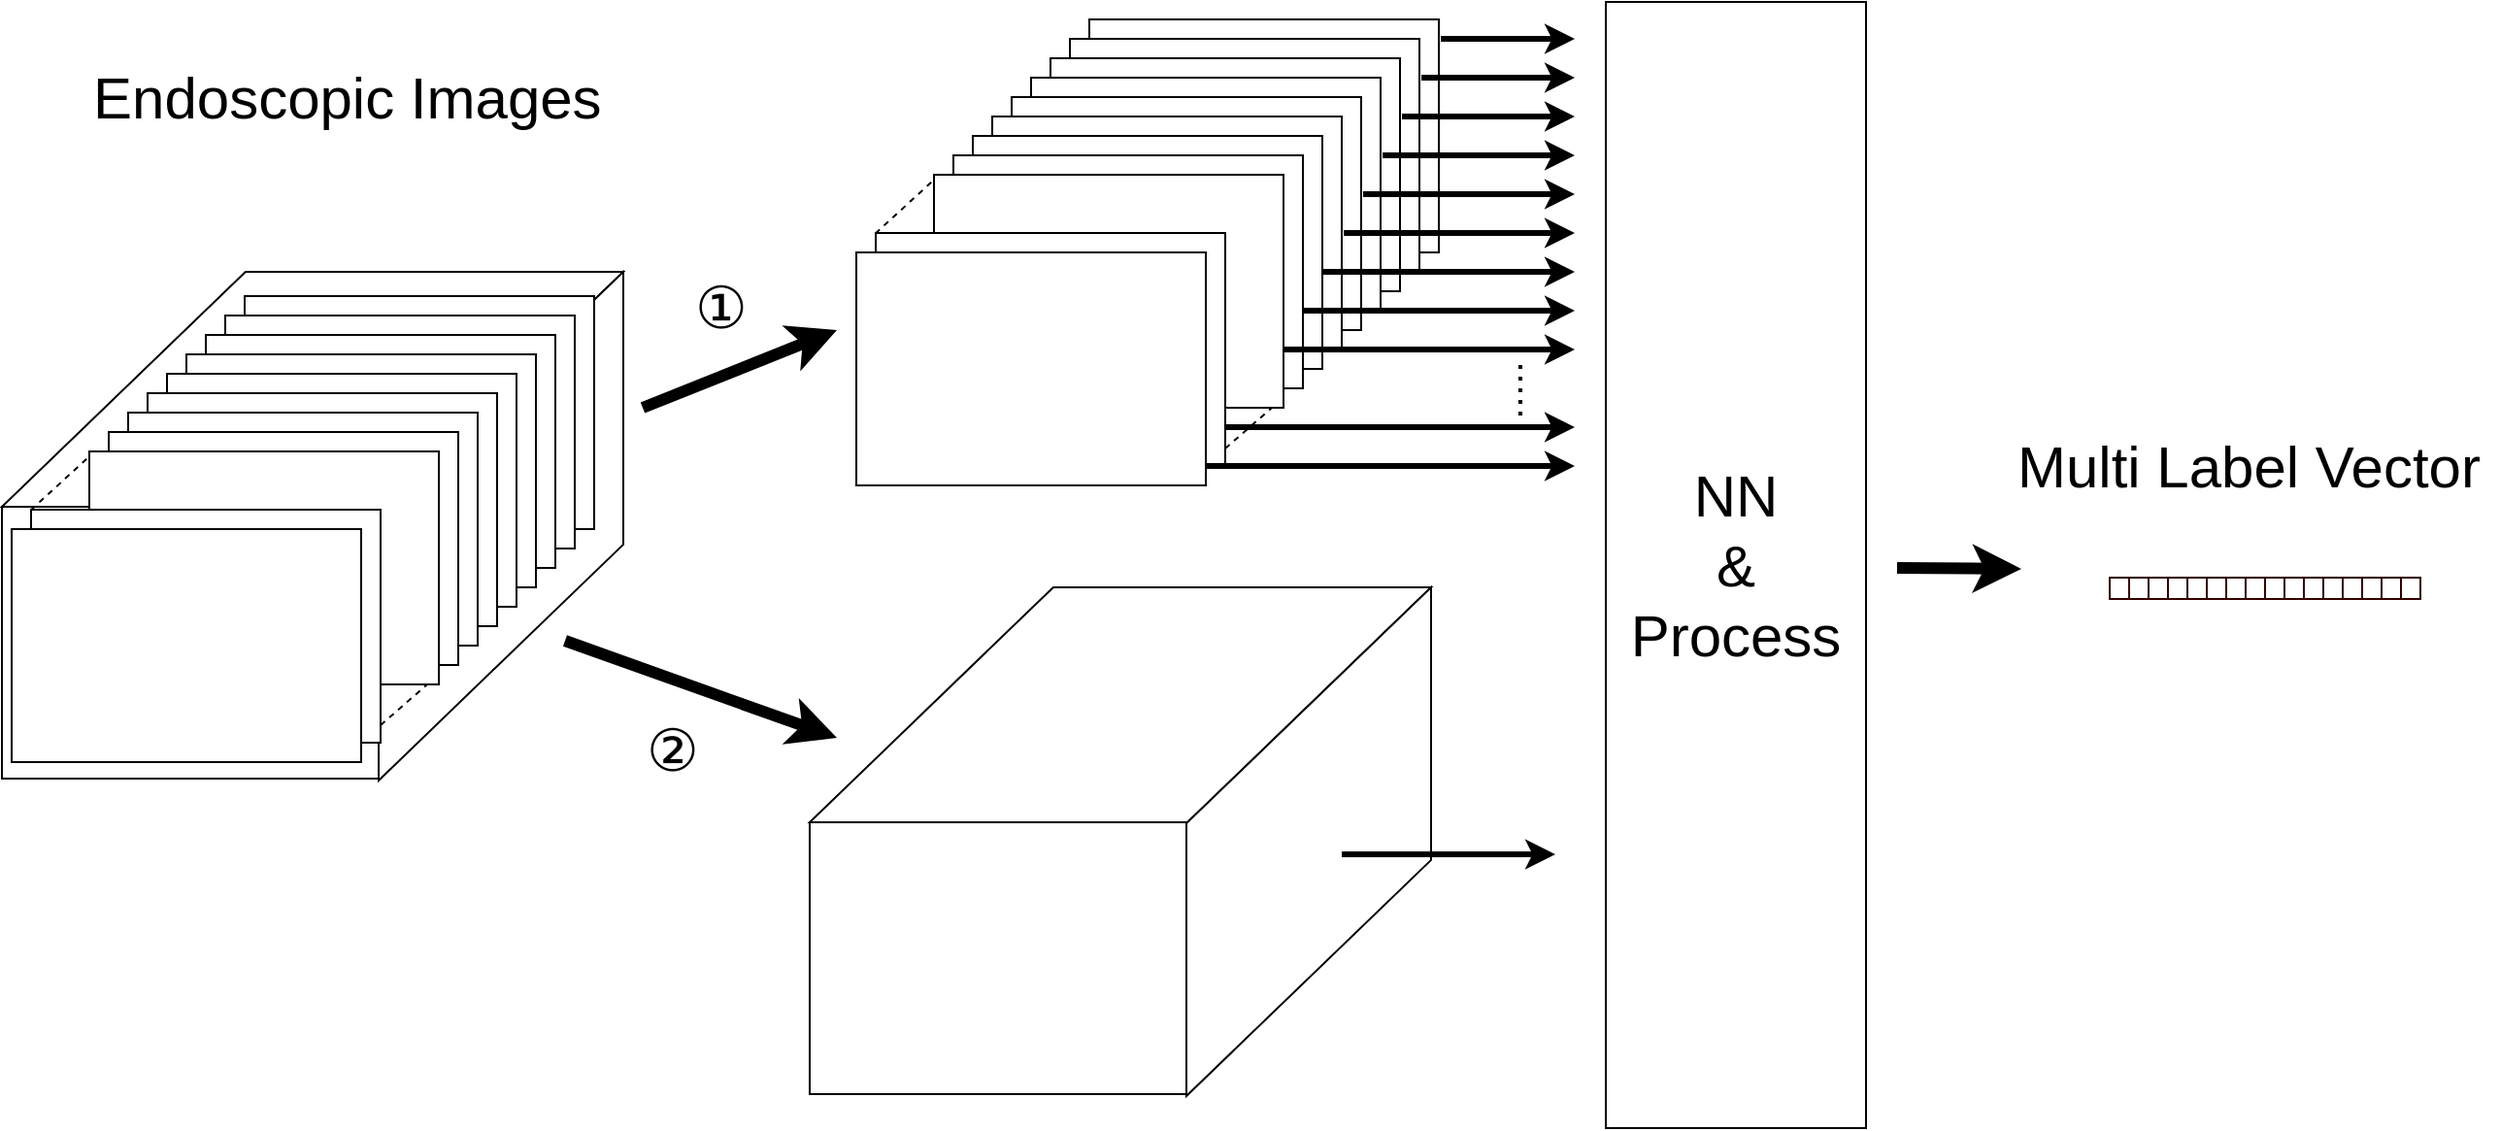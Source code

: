 <mxfile version="12.4.9" type="device"><diagram id="LJlvn_eN7_B9yyw2BRqZ" name="Page-1"><mxGraphModel dx="1202" dy="1225" grid="1" gridSize="10" guides="1" tooltips="1" connect="1" arrows="1" fold="1" page="1" pageScale="1" pageWidth="827" pageHeight="1169" math="0" shadow="0"><root><mxCell id="0"/><mxCell id="1" parent="0"/><mxCell id="wsB86Zvu5WprsDZRKFzO-258" value="" style="rounded=0;whiteSpace=wrap;html=1;" vertex="1" parent="1"><mxGeometry x="640" y="100" width="180" height="120" as="geometry"/></mxCell><mxCell id="wsB86Zvu5WprsDZRKFzO-259" value="" style="rounded=0;whiteSpace=wrap;html=1;" vertex="1" parent="1"><mxGeometry x="630" y="110" width="180" height="120" as="geometry"/></mxCell><mxCell id="wsB86Zvu5WprsDZRKFzO-260" value="" style="endArrow=none;dashed=1;html=1;exitX=0.996;exitY=0.003;exitDx=0;exitDy=0;exitPerimeter=0;" edge="1" parent="1" source="wsB86Zvu5WprsDZRKFzO-270"><mxGeometry width="50" height="50" relative="1" as="geometry"><mxPoint x="720" y="303" as="sourcePoint"/><mxPoint x="740" y="180" as="targetPoint"/></mxGeometry></mxCell><mxCell id="wsB86Zvu5WprsDZRKFzO-261" value="" style="rounded=0;whiteSpace=wrap;html=1;" vertex="1" parent="1"><mxGeometry x="620" y="120" width="180" height="120" as="geometry"/></mxCell><mxCell id="wsB86Zvu5WprsDZRKFzO-262" value="" style="rounded=0;whiteSpace=wrap;html=1;" vertex="1" parent="1"><mxGeometry x="610" y="130" width="180" height="120" as="geometry"/></mxCell><mxCell id="wsB86Zvu5WprsDZRKFzO-263" value="" style="rounded=0;whiteSpace=wrap;html=1;" vertex="1" parent="1"><mxGeometry x="600" y="140" width="180" height="120" as="geometry"/></mxCell><mxCell id="wsB86Zvu5WprsDZRKFzO-264" value="" style="rounded=0;whiteSpace=wrap;html=1;" vertex="1" parent="1"><mxGeometry x="590" y="150" width="180" height="120" as="geometry"/></mxCell><mxCell id="wsB86Zvu5WprsDZRKFzO-265" value="" style="rounded=0;whiteSpace=wrap;html=1;" vertex="1" parent="1"><mxGeometry x="580" y="160" width="180" height="120" as="geometry"/></mxCell><mxCell id="wsB86Zvu5WprsDZRKFzO-266" value="" style="rounded=0;whiteSpace=wrap;html=1;" vertex="1" parent="1"><mxGeometry x="570" y="170" width="180" height="120" as="geometry"/></mxCell><mxCell id="wsB86Zvu5WprsDZRKFzO-267" value="" style="rounded=0;whiteSpace=wrap;html=1;" vertex="1" parent="1"><mxGeometry x="560" y="180" width="180" height="120" as="geometry"/></mxCell><mxCell id="wsB86Zvu5WprsDZRKFzO-268" value="" style="endArrow=none;dashed=1;html=1;exitX=0.977;exitY=0.936;exitDx=0;exitDy=0;exitPerimeter=0;" edge="1" parent="1"><mxGeometry width="50" height="50" relative="1" as="geometry"><mxPoint x="710" y="321" as="sourcePoint"/><mxPoint x="734" y="300" as="targetPoint"/></mxGeometry></mxCell><mxCell id="wsB86Zvu5WprsDZRKFzO-269" value="" style="endArrow=none;dashed=1;html=1;exitX=-0.001;exitY=0.002;exitDx=0;exitDy=0;exitPerimeter=0;entryX=0.002;entryY=0.019;entryDx=0;entryDy=0;entryPerimeter=0;" edge="1" parent="1" source="wsB86Zvu5WprsDZRKFzO-270" target="wsB86Zvu5WprsDZRKFzO-267"><mxGeometry width="50" height="50" relative="1" as="geometry"><mxPoint x="719" y="220" as="sourcePoint"/><mxPoint x="750" y="190" as="targetPoint"/></mxGeometry></mxCell><mxCell id="wsB86Zvu5WprsDZRKFzO-270" value="" style="rounded=0;whiteSpace=wrap;html=1;" vertex="1" parent="1"><mxGeometry x="530" y="210" width="180" height="120" as="geometry"/></mxCell><mxCell id="wsB86Zvu5WprsDZRKFzO-271" value="" style="rounded=0;whiteSpace=wrap;html=1;" vertex="1" parent="1"><mxGeometry x="520" y="220" width="180" height="120" as="geometry"/></mxCell><mxCell id="wsB86Zvu5WprsDZRKFzO-272" value="&lt;font style=&quot;font-size: 30px&quot;&gt;Endoscopic Images&lt;/font&gt;" style="text;html=1;resizable=0;points=[];autosize=1;align=left;verticalAlign=top;spacingTop=-4;" vertex="1" parent="1"><mxGeometry x="125" y="120" width="280" height="20" as="geometry"/></mxCell><mxCell id="wsB86Zvu5WprsDZRKFzO-276" value="" style="endArrow=classic;html=1;strokeWidth=3;" edge="1" parent="1"><mxGeometry width="50" height="50" relative="1" as="geometry"><mxPoint x="700" y="330" as="sourcePoint"/><mxPoint x="890" y="330" as="targetPoint"/></mxGeometry></mxCell><mxCell id="wsB86Zvu5WprsDZRKFzO-277" value="" style="endArrow=classic;html=1;strokeWidth=3;" edge="1" parent="1"><mxGeometry width="50" height="50" relative="1" as="geometry"><mxPoint x="710" y="310" as="sourcePoint"/><mxPoint x="890" y="310" as="targetPoint"/></mxGeometry></mxCell><mxCell id="wsB86Zvu5WprsDZRKFzO-278" value="" style="endArrow=classic;html=1;strokeWidth=3;" edge="1" parent="1"><mxGeometry width="50" height="50" relative="1" as="geometry"><mxPoint x="740" y="270" as="sourcePoint"/><mxPoint x="890" y="270" as="targetPoint"/></mxGeometry></mxCell><mxCell id="wsB86Zvu5WprsDZRKFzO-279" value="" style="endArrow=classic;html=1;strokeWidth=3;" edge="1" parent="1"><mxGeometry width="50" height="50" relative="1" as="geometry"><mxPoint x="750" y="250" as="sourcePoint"/><mxPoint x="890" y="250" as="targetPoint"/></mxGeometry></mxCell><mxCell id="wsB86Zvu5WprsDZRKFzO-280" value="" style="endArrow=classic;html=1;strokeWidth=3;" edge="1" parent="1"><mxGeometry width="50" height="50" relative="1" as="geometry"><mxPoint x="760" y="230" as="sourcePoint"/><mxPoint x="890" y="230" as="targetPoint"/></mxGeometry></mxCell><mxCell id="wsB86Zvu5WprsDZRKFzO-281" value="" style="endArrow=classic;html=1;strokeWidth=3;" edge="1" parent="1"><mxGeometry width="50" height="50" relative="1" as="geometry"><mxPoint x="771" y="210" as="sourcePoint"/><mxPoint x="890" y="210" as="targetPoint"/></mxGeometry></mxCell><mxCell id="wsB86Zvu5WprsDZRKFzO-283" value="" style="endArrow=classic;html=1;strokeWidth=3;" edge="1" parent="1"><mxGeometry width="50" height="50" relative="1" as="geometry"><mxPoint x="781" y="190" as="sourcePoint"/><mxPoint x="890" y="190" as="targetPoint"/></mxGeometry></mxCell><mxCell id="wsB86Zvu5WprsDZRKFzO-284" value="" style="endArrow=classic;html=1;strokeWidth=3;" edge="1" parent="1"><mxGeometry width="50" height="50" relative="1" as="geometry"><mxPoint x="791" y="170" as="sourcePoint"/><mxPoint x="890" y="170" as="targetPoint"/></mxGeometry></mxCell><mxCell id="wsB86Zvu5WprsDZRKFzO-285" value="" style="endArrow=classic;html=1;strokeWidth=3;" edge="1" parent="1"><mxGeometry width="50" height="50" relative="1" as="geometry"><mxPoint x="801" y="150" as="sourcePoint"/><mxPoint x="890" y="150" as="targetPoint"/></mxGeometry></mxCell><mxCell id="wsB86Zvu5WprsDZRKFzO-286" value="" style="endArrow=classic;html=1;strokeWidth=3;" edge="1" parent="1"><mxGeometry width="50" height="50" relative="1" as="geometry"><mxPoint x="821" y="110" as="sourcePoint"/><mxPoint x="890" y="110" as="targetPoint"/></mxGeometry></mxCell><mxCell id="wsB86Zvu5WprsDZRKFzO-298" value="" style="endArrow=classic;html=1;strokeWidth=3;" edge="1" parent="1"><mxGeometry width="50" height="50" relative="1" as="geometry"><mxPoint x="811" y="130" as="sourcePoint"/><mxPoint x="890" y="130" as="targetPoint"/></mxGeometry></mxCell><mxCell id="wsB86Zvu5WprsDZRKFzO-299" value="" style="endArrow=none;dashed=1;html=1;strokeWidth=2;dashPattern=1 2;" edge="1" parent="1"><mxGeometry width="50" height="50" relative="1" as="geometry"><mxPoint x="862" y="304" as="sourcePoint"/><mxPoint x="862" y="274" as="targetPoint"/></mxGeometry></mxCell><mxCell id="wsB86Zvu5WprsDZRKFzO-477" value="&lt;font style=&quot;font-size: 30px&quot;&gt;Multi Label Vector&lt;/font&gt;" style="text;html=1;resizable=0;points=[];autosize=1;align=left;verticalAlign=top;spacingTop=-4;" vertex="1" parent="1"><mxGeometry x="1115.5" y="310" width="250" height="20" as="geometry"/></mxCell><mxCell id="wsB86Zvu5WprsDZRKFzO-478" value="" style="rounded=0;whiteSpace=wrap;html=1;" vertex="1" parent="1"><mxGeometry x="80" y="351" width="195" height="140" as="geometry"/></mxCell><mxCell id="wsB86Zvu5WprsDZRKFzO-479" value="" style="shape=parallelogram;perimeter=parallelogramPerimeter;whiteSpace=wrap;html=1;size=0.392;" vertex="1" parent="1"><mxGeometry x="80" y="230" width="320" height="121" as="geometry"/></mxCell><mxCell id="wsB86Zvu5WprsDZRKFzO-480" value="" style="shape=parallelogram;perimeter=parallelogramPerimeter;whiteSpace=wrap;html=1;size=0.464;rotation=-90;direction=west;flipH=1;" vertex="1" parent="1"><mxGeometry x="206" y="298" width="262" height="126" as="geometry"/></mxCell><mxCell id="wsB86Zvu5WprsDZRKFzO-481" value="" style="rounded=0;whiteSpace=wrap;html=1;" vertex="1" parent="1"><mxGeometry x="205" y="242.5" width="180" height="120" as="geometry"/></mxCell><mxCell id="wsB86Zvu5WprsDZRKFzO-482" value="" style="rounded=0;whiteSpace=wrap;html=1;" vertex="1" parent="1"><mxGeometry x="195" y="252.5" width="180" height="120" as="geometry"/></mxCell><mxCell id="wsB86Zvu5WprsDZRKFzO-483" value="" style="endArrow=none;dashed=1;html=1;exitX=0.996;exitY=0.003;exitDx=0;exitDy=0;exitPerimeter=0;" edge="1" parent="1" source="wsB86Zvu5WprsDZRKFzO-493"><mxGeometry width="50" height="50" relative="1" as="geometry"><mxPoint x="285" y="445.5" as="sourcePoint"/><mxPoint x="305" y="322.5" as="targetPoint"/></mxGeometry></mxCell><mxCell id="wsB86Zvu5WprsDZRKFzO-484" value="" style="rounded=0;whiteSpace=wrap;html=1;" vertex="1" parent="1"><mxGeometry x="185" y="262.5" width="180" height="120" as="geometry"/></mxCell><mxCell id="wsB86Zvu5WprsDZRKFzO-485" value="" style="rounded=0;whiteSpace=wrap;html=1;" vertex="1" parent="1"><mxGeometry x="175" y="272.5" width="180" height="120" as="geometry"/></mxCell><mxCell id="wsB86Zvu5WprsDZRKFzO-486" value="" style="rounded=0;whiteSpace=wrap;html=1;" vertex="1" parent="1"><mxGeometry x="165" y="282.5" width="180" height="120" as="geometry"/></mxCell><mxCell id="wsB86Zvu5WprsDZRKFzO-487" value="" style="rounded=0;whiteSpace=wrap;html=1;" vertex="1" parent="1"><mxGeometry x="155" y="292.5" width="180" height="120" as="geometry"/></mxCell><mxCell id="wsB86Zvu5WprsDZRKFzO-488" value="" style="rounded=0;whiteSpace=wrap;html=1;" vertex="1" parent="1"><mxGeometry x="145" y="302.5" width="180" height="120" as="geometry"/></mxCell><mxCell id="wsB86Zvu5WprsDZRKFzO-489" value="" style="rounded=0;whiteSpace=wrap;html=1;" vertex="1" parent="1"><mxGeometry x="135" y="312.5" width="180" height="120" as="geometry"/></mxCell><mxCell id="wsB86Zvu5WprsDZRKFzO-490" value="" style="rounded=0;whiteSpace=wrap;html=1;" vertex="1" parent="1"><mxGeometry x="125" y="322.5" width="180" height="120" as="geometry"/></mxCell><mxCell id="wsB86Zvu5WprsDZRKFzO-491" value="" style="endArrow=none;dashed=1;html=1;exitX=0.977;exitY=0.936;exitDx=0;exitDy=0;exitPerimeter=0;" edge="1" parent="1"><mxGeometry width="50" height="50" relative="1" as="geometry"><mxPoint x="275" y="463.5" as="sourcePoint"/><mxPoint x="299" y="442.5" as="targetPoint"/></mxGeometry></mxCell><mxCell id="wsB86Zvu5WprsDZRKFzO-492" value="" style="endArrow=none;dashed=1;html=1;exitX=-0.001;exitY=0.002;exitDx=0;exitDy=0;exitPerimeter=0;entryX=0.002;entryY=0.019;entryDx=0;entryDy=0;entryPerimeter=0;" edge="1" parent="1" source="wsB86Zvu5WprsDZRKFzO-493" target="wsB86Zvu5WprsDZRKFzO-490"><mxGeometry width="50" height="50" relative="1" as="geometry"><mxPoint x="284" y="362.5" as="sourcePoint"/><mxPoint x="315" y="332.5" as="targetPoint"/></mxGeometry></mxCell><mxCell id="wsB86Zvu5WprsDZRKFzO-493" value="" style="rounded=0;whiteSpace=wrap;html=1;" vertex="1" parent="1"><mxGeometry x="95" y="352.5" width="180" height="120" as="geometry"/></mxCell><mxCell id="wsB86Zvu5WprsDZRKFzO-494" value="" style="rounded=0;whiteSpace=wrap;html=1;" vertex="1" parent="1"><mxGeometry x="85" y="362.5" width="180" height="120" as="geometry"/></mxCell><mxCell id="wsB86Zvu5WprsDZRKFzO-495" value="" style="endArrow=classic;html=1;strokeWidth=6;" edge="1" parent="1"><mxGeometry width="50" height="50" relative="1" as="geometry"><mxPoint x="410" y="300" as="sourcePoint"/><mxPoint x="510" y="260" as="targetPoint"/></mxGeometry></mxCell><mxCell id="wsB86Zvu5WprsDZRKFzO-496" value="" style="endArrow=classic;html=1;strokeWidth=6;" edge="1" parent="1"><mxGeometry width="50" height="50" relative="1" as="geometry"><mxPoint x="1056" y="382.5" as="sourcePoint"/><mxPoint x="1120" y="383" as="targetPoint"/></mxGeometry></mxCell><mxCell id="wsB86Zvu5WprsDZRKFzO-497" value="" style="rounded=0;whiteSpace=wrap;html=1;strokeColor=#330000;fillColor=#FFFFFF;" vertex="1" parent="1"><mxGeometry x="1165.5" y="387.5" width="10" height="11" as="geometry"/></mxCell><mxCell id="wsB86Zvu5WprsDZRKFzO-498" value="" style="rounded=0;whiteSpace=wrap;html=1;strokeColor=#330000;fillColor=#FFFFFF;" vertex="1" parent="1"><mxGeometry x="1175.5" y="387.5" width="10" height="11" as="geometry"/></mxCell><mxCell id="wsB86Zvu5WprsDZRKFzO-499" value="" style="rounded=0;whiteSpace=wrap;html=1;strokeColor=#330000;fillColor=#FFFFFF;" vertex="1" parent="1"><mxGeometry x="1185.5" y="387.5" width="10" height="11" as="geometry"/></mxCell><mxCell id="wsB86Zvu5WprsDZRKFzO-500" value="" style="rounded=0;whiteSpace=wrap;html=1;strokeColor=#330000;fillColor=#FFFFFF;" vertex="1" parent="1"><mxGeometry x="1195.5" y="387.5" width="10" height="11" as="geometry"/></mxCell><mxCell id="wsB86Zvu5WprsDZRKFzO-501" value="" style="rounded=0;whiteSpace=wrap;html=1;strokeColor=#330000;fillColor=#FFFFFF;" vertex="1" parent="1"><mxGeometry x="1205.5" y="387.5" width="10" height="11" as="geometry"/></mxCell><mxCell id="wsB86Zvu5WprsDZRKFzO-502" value="" style="rounded=0;whiteSpace=wrap;html=1;strokeColor=#330000;fillColor=#FFFFFF;" vertex="1" parent="1"><mxGeometry x="1215.5" y="387.5" width="10" height="11" as="geometry"/></mxCell><mxCell id="wsB86Zvu5WprsDZRKFzO-503" value="" style="rounded=0;whiteSpace=wrap;html=1;strokeColor=#330000;fillColor=#FFFFFF;" vertex="1" parent="1"><mxGeometry x="1225.5" y="387.5" width="10" height="11" as="geometry"/></mxCell><mxCell id="wsB86Zvu5WprsDZRKFzO-504" value="" style="rounded=0;whiteSpace=wrap;html=1;strokeColor=#330000;fillColor=#FFFFFF;" vertex="1" parent="1"><mxGeometry x="1235.5" y="387.5" width="10" height="11" as="geometry"/></mxCell><mxCell id="wsB86Zvu5WprsDZRKFzO-505" value="" style="rounded=0;whiteSpace=wrap;html=1;strokeColor=#330000;fillColor=#FFFFFF;" vertex="1" parent="1"><mxGeometry x="1245.5" y="387.5" width="10" height="11" as="geometry"/></mxCell><mxCell id="wsB86Zvu5WprsDZRKFzO-506" value="" style="rounded=0;whiteSpace=wrap;html=1;strokeColor=#330000;fillColor=#FFFFFF;" vertex="1" parent="1"><mxGeometry x="1255.5" y="387.5" width="10" height="11" as="geometry"/></mxCell><mxCell id="wsB86Zvu5WprsDZRKFzO-507" value="" style="rounded=0;whiteSpace=wrap;html=1;strokeColor=#330000;fillColor=#FFFFFF;" vertex="1" parent="1"><mxGeometry x="1265.5" y="387.5" width="10" height="11" as="geometry"/></mxCell><mxCell id="wsB86Zvu5WprsDZRKFzO-508" value="" style="rounded=0;whiteSpace=wrap;html=1;strokeColor=#330000;fillColor=#FFFFFF;" vertex="1" parent="1"><mxGeometry x="1275.5" y="387.5" width="10" height="11" as="geometry"/></mxCell><mxCell id="wsB86Zvu5WprsDZRKFzO-509" value="" style="rounded=0;whiteSpace=wrap;html=1;strokeColor=#330000;fillColor=#FFFFFF;" vertex="1" parent="1"><mxGeometry x="1285.5" y="387.5" width="10" height="11" as="geometry"/></mxCell><mxCell id="wsB86Zvu5WprsDZRKFzO-510" value="" style="rounded=0;whiteSpace=wrap;html=1;strokeColor=#330000;fillColor=#FFFFFF;" vertex="1" parent="1"><mxGeometry x="1295.5" y="387.5" width="10" height="11" as="geometry"/></mxCell><mxCell id="wsB86Zvu5WprsDZRKFzO-511" value="" style="rounded=0;whiteSpace=wrap;html=1;strokeColor=#330000;fillColor=#FFFFFF;" vertex="1" parent="1"><mxGeometry x="1305.5" y="387.5" width="10" height="11" as="geometry"/></mxCell><mxCell id="wsB86Zvu5WprsDZRKFzO-512" value="" style="rounded=0;whiteSpace=wrap;html=1;strokeColor=#330000;fillColor=#FFFFFF;" vertex="1" parent="1"><mxGeometry x="1315.5" y="387.5" width="10" height="11" as="geometry"/></mxCell><mxCell id="wsB86Zvu5WprsDZRKFzO-772" value="" style="rounded=0;whiteSpace=wrap;html=1;" vertex="1" parent="1"><mxGeometry x="496" y="513.5" width="195" height="140" as="geometry"/></mxCell><mxCell id="wsB86Zvu5WprsDZRKFzO-773" value="" style="shape=parallelogram;perimeter=parallelogramPerimeter;whiteSpace=wrap;html=1;size=0.392;" vertex="1" parent="1"><mxGeometry x="496" y="392.5" width="320" height="121" as="geometry"/></mxCell><mxCell id="wsB86Zvu5WprsDZRKFzO-774" value="" style="shape=parallelogram;perimeter=parallelogramPerimeter;whiteSpace=wrap;html=1;size=0.464;rotation=-90;direction=west;flipH=1;" vertex="1" parent="1"><mxGeometry x="622" y="460.5" width="262" height="126" as="geometry"/></mxCell><mxCell id="wsB86Zvu5WprsDZRKFzO-775" value="" style="endArrow=classic;html=1;strokeWidth=6;" edge="1" parent="1"><mxGeometry width="50" height="50" relative="1" as="geometry"><mxPoint x="370" y="420" as="sourcePoint"/><mxPoint x="510" y="470" as="targetPoint"/></mxGeometry></mxCell><mxCell id="wsB86Zvu5WprsDZRKFzO-776" value="" style="endArrow=classic;html=1;strokeWidth=3;" edge="1" parent="1"><mxGeometry width="50" height="50" relative="1" as="geometry"><mxPoint x="770" y="530" as="sourcePoint"/><mxPoint x="880" y="530" as="targetPoint"/></mxGeometry></mxCell><mxCell id="wsB86Zvu5WprsDZRKFzO-777" value="&lt;font style=&quot;font-size: 30px&quot;&gt;①&lt;/font&gt;" style="text;html=1;align=center;verticalAlign=middle;resizable=0;points=[];autosize=1;" vertex="1" parent="1"><mxGeometry x="430" y="232.5" width="40" height="30" as="geometry"/></mxCell><mxCell id="wsB86Zvu5WprsDZRKFzO-778" value="&lt;font style=&quot;font-size: 30px&quot;&gt;②&lt;/font&gt;" style="text;html=1;align=center;verticalAlign=middle;resizable=0;points=[];autosize=1;" vertex="1" parent="1"><mxGeometry x="405" y="460.5" width="40" height="30" as="geometry"/></mxCell><mxCell id="wsB86Zvu5WprsDZRKFzO-779" value="&lt;font style=&quot;font-size: 30px&quot;&gt;NN&lt;br&gt;&amp;amp;&lt;br&gt;Process&lt;br&gt;&lt;/font&gt;" style="rounded=0;whiteSpace=wrap;html=1;" vertex="1" parent="1"><mxGeometry x="906" y="91" width="134" height="580" as="geometry"/></mxCell></root></mxGraphModel></diagram></mxfile>